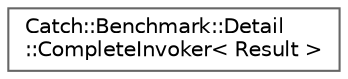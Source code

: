 digraph "Graphical Class Hierarchy"
{
 // LATEX_PDF_SIZE
  bgcolor="transparent";
  edge [fontname=Helvetica,fontsize=10,labelfontname=Helvetica,labelfontsize=10];
  node [fontname=Helvetica,fontsize=10,shape=box,height=0.2,width=0.4];
  rankdir="LR";
  Node0 [id="Node000000",label="Catch::Benchmark::Detail\l::CompleteInvoker\< Result \>",height=0.2,width=0.4,color="grey40", fillcolor="white", style="filled",URL="$structCatch_1_1Benchmark_1_1Detail_1_1CompleteInvoker.html",tooltip=" "];
}
